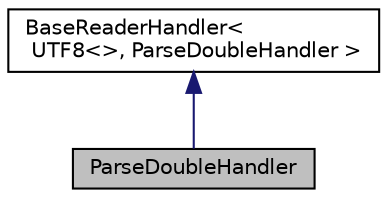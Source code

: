 digraph "ParseDoubleHandler"
{
  edge [fontname="Helvetica",fontsize="10",labelfontname="Helvetica",labelfontsize="10"];
  node [fontname="Helvetica",fontsize="10",shape=record];
  Node0 [label="ParseDoubleHandler",height=0.2,width=0.4,color="black", fillcolor="grey75", style="filled", fontcolor="black"];
  Node1 -> Node0 [dir="back",color="midnightblue",fontsize="10",style="solid",fontname="Helvetica"];
  Node1 [label="BaseReaderHandler\<\l UTF8\<\>, ParseDoubleHandler \>",height=0.2,width=0.4,color="black", fillcolor="white", style="filled",URL="$structBaseReaderHandler.html"];
}
